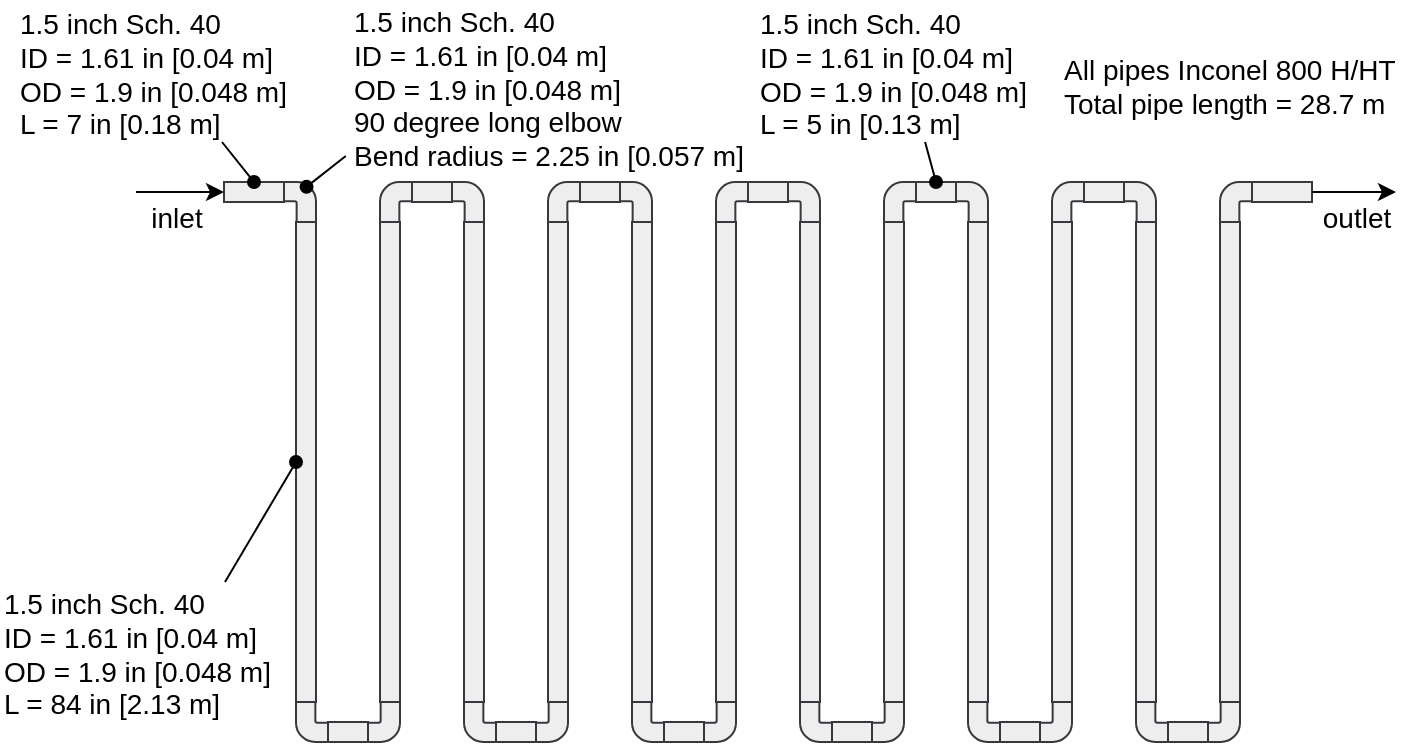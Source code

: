 <mxfile version="10.2.2" type="device"><diagram id="88f98110-5ab7-084f-0394-e2d953a77c3d" name="Page-1"><mxGraphModel dx="930" dy="676" grid="1" gridSize="10" guides="1" tooltips="1" connect="1" arrows="1" fold="1" page="1" pageScale="1" pageWidth="850" pageHeight="1100" background="#ffffff" math="0" shadow="0"><root><mxCell id="0"/><mxCell id="1" parent="0"/><mxCell id="22" value="" style="html=1;shadow=0;dashed=0;align=center;verticalAlign=middle;shape=mxgraph.arrows2.bendArrow;dy=4.84;dx=0;notch=0;arrowHead=9.68;rounded=1;comic=0;labelBackgroundColor=none;strokeWidth=1;fillColor=#eeeeee;fontSize=12;rotation=-90;strokeColor=#36393d;" parent="1" vertex="1"><mxGeometry x="218" y="382" width="20" height="16" as="geometry"/></mxCell><mxCell id="2" value="" style="rounded=0;whiteSpace=wrap;html=1;shadow=0;comic=0;labelBackgroundColor=none;strokeWidth=1;fillColor=#eeeeee;fontSize=12;align=center;strokeColor=#36393d;" parent="1" vertex="1"><mxGeometry x="220" y="140" width="10" height="240" as="geometry"/></mxCell><mxCell id="3" value="" style="rounded=0;whiteSpace=wrap;html=1;shadow=0;comic=0;labelBackgroundColor=none;strokeWidth=1;fillColor=#eeeeee;fontSize=12;align=center;strokeColor=#36393d;" parent="1" vertex="1"><mxGeometry x="262" y="140" width="10" height="240" as="geometry"/></mxCell><mxCell id="23" value="" style="rounded=0;whiteSpace=wrap;html=1;shadow=0;comic=0;labelBackgroundColor=none;strokeWidth=1;fillColor=#eeeeee;fontSize=12;align=center;strokeColor=#36393d;" parent="1" vertex="1"><mxGeometry x="236" y="390" width="20" height="10" as="geometry"/></mxCell><mxCell id="27" value="" style="html=1;shadow=0;dashed=0;align=center;verticalAlign=middle;shape=mxgraph.arrows2.bendArrow;dy=4.84;dx=0;notch=0;arrowHead=9.68;rounded=1;comic=0;labelBackgroundColor=none;strokeWidth=1;fillColor=#eeeeee;fontSize=12;rotation=-90;flipV=1;strokeColor=#36393d;" parent="1" vertex="1"><mxGeometry x="254" y="382" width="20" height="16" as="geometry"/></mxCell><mxCell id="28" value="" style="html=1;shadow=0;dashed=0;align=center;verticalAlign=middle;shape=mxgraph.arrows2.bendArrow;dy=4.84;dx=0;notch=0;arrowHead=9.68;rounded=1;comic=0;labelBackgroundColor=none;strokeWidth=1;fillColor=#eeeeee;fontSize=12;rotation=-90;flipH=1;flipV=1;strokeColor=#36393d;" parent="1" vertex="1"><mxGeometry x="212" y="122" width="20" height="16" as="geometry"/></mxCell><mxCell id="29" value="" style="rounded=0;whiteSpace=wrap;html=1;shadow=0;comic=0;labelBackgroundColor=none;strokeWidth=1;fillColor=#eeeeee;fontSize=12;align=center;strokeColor=#36393d;" parent="1" vertex="1"><mxGeometry x="278" y="120" width="20" height="10" as="geometry"/></mxCell><mxCell id="30" value="" style="html=1;shadow=0;dashed=0;align=center;verticalAlign=middle;shape=mxgraph.arrows2.bendArrow;dy=4.84;dx=0;notch=0;arrowHead=9.68;rounded=1;comic=0;labelBackgroundColor=none;strokeWidth=1;fillColor=#eeeeee;fontSize=12;rotation=-90;flipV=0;strokeColor=#36393d;flipH=1;" parent="1" vertex="1"><mxGeometry x="260" y="122" width="20" height="16" as="geometry"/></mxCell><mxCell id="31" value="" style="rounded=0;whiteSpace=wrap;html=1;shadow=0;comic=0;labelBackgroundColor=none;strokeWidth=1;fillColor=#eeeeee;fontSize=12;align=center;strokeColor=#36393d;" parent="1" vertex="1"><mxGeometry x="184" y="120" width="30" height="10" as="geometry"/></mxCell><mxCell id="34" value="" style="html=1;shadow=0;dashed=0;align=center;verticalAlign=middle;shape=mxgraph.arrows2.bendArrow;dy=4.84;dx=0;notch=0;arrowHead=9.68;rounded=1;comic=0;labelBackgroundColor=none;strokeWidth=1;fillColor=#eeeeee;fontSize=12;rotation=-90;flipH=1;flipV=1;strokeColor=#36393d;" parent="1" vertex="1"><mxGeometry x="296" y="122" width="20" height="16" as="geometry"/></mxCell><mxCell id="35" value="" style="rounded=0;whiteSpace=wrap;html=1;shadow=0;comic=0;labelBackgroundColor=none;strokeWidth=1;fillColor=#eeeeee;fontSize=12;align=center;strokeColor=#36393d;" parent="1" vertex="1"><mxGeometry x="304" y="140" width="10" height="240" as="geometry"/></mxCell><mxCell id="36" value="" style="html=1;shadow=0;dashed=0;align=center;verticalAlign=middle;shape=mxgraph.arrows2.bendArrow;dy=4.84;dx=0;notch=0;arrowHead=9.68;rounded=1;comic=0;labelBackgroundColor=none;strokeWidth=1;fillColor=#eeeeee;fontSize=12;rotation=-90;strokeColor=#36393d;" parent="1" vertex="1"><mxGeometry x="302" y="382" width="20" height="16" as="geometry"/></mxCell><mxCell id="37" value="" style="rounded=0;whiteSpace=wrap;html=1;shadow=0;comic=0;labelBackgroundColor=none;strokeWidth=1;fillColor=#eeeeee;fontSize=12;align=center;strokeColor=#36393d;" parent="1" vertex="1"><mxGeometry x="320" y="390" width="20" height="10" as="geometry"/></mxCell><mxCell id="38" value="" style="html=1;shadow=0;dashed=0;align=center;verticalAlign=middle;shape=mxgraph.arrows2.bendArrow;dy=4.84;dx=0;notch=0;arrowHead=9.68;rounded=1;comic=0;labelBackgroundColor=none;strokeWidth=1;fillColor=#eeeeee;fontSize=12;rotation=-90;flipV=1;strokeColor=#36393d;" parent="1" vertex="1"><mxGeometry x="338" y="382" width="20" height="16" as="geometry"/></mxCell><mxCell id="39" value="" style="rounded=0;whiteSpace=wrap;html=1;shadow=0;comic=0;labelBackgroundColor=none;strokeWidth=1;fillColor=#eeeeee;fontSize=12;align=center;strokeColor=#36393d;" parent="1" vertex="1"><mxGeometry x="346" y="140" width="10" height="240" as="geometry"/></mxCell><mxCell id="40" value="" style="rounded=0;whiteSpace=wrap;html=1;shadow=0;comic=0;labelBackgroundColor=none;strokeWidth=1;fillColor=#eeeeee;fontSize=12;align=center;strokeColor=#36393d;" parent="1" vertex="1"><mxGeometry x="362" y="120" width="20" height="10" as="geometry"/></mxCell><mxCell id="41" value="" style="html=1;shadow=0;dashed=0;align=center;verticalAlign=middle;shape=mxgraph.arrows2.bendArrow;dy=4.84;dx=0;notch=0;arrowHead=9.68;rounded=1;comic=0;labelBackgroundColor=none;strokeWidth=1;fillColor=#eeeeee;fontSize=12;rotation=-90;flipV=0;strokeColor=#36393d;flipH=1;" parent="1" vertex="1"><mxGeometry x="344" y="122" width="20" height="16" as="geometry"/></mxCell><mxCell id="42" value="" style="html=1;shadow=0;dashed=0;align=center;verticalAlign=middle;shape=mxgraph.arrows2.bendArrow;dy=4.84;dx=0;notch=0;arrowHead=9.68;rounded=1;comic=0;labelBackgroundColor=none;strokeWidth=1;fillColor=#eeeeee;fontSize=12;rotation=-90;flipH=1;flipV=1;strokeColor=#36393d;" parent="1" vertex="1"><mxGeometry x="380" y="122" width="20" height="16" as="geometry"/></mxCell><mxCell id="43" value="" style="rounded=0;whiteSpace=wrap;html=1;shadow=0;comic=0;labelBackgroundColor=none;strokeWidth=1;fillColor=#eeeeee;fontSize=12;align=center;strokeColor=#36393d;" parent="1" vertex="1"><mxGeometry x="388" y="140" width="10" height="240" as="geometry"/></mxCell><mxCell id="44" value="" style="html=1;shadow=0;dashed=0;align=center;verticalAlign=middle;shape=mxgraph.arrows2.bendArrow;dy=4.84;dx=0;notch=0;arrowHead=9.68;rounded=1;comic=0;labelBackgroundColor=none;strokeWidth=1;fillColor=#eeeeee;fontSize=12;rotation=-90;strokeColor=#36393d;" parent="1" vertex="1"><mxGeometry x="386" y="382" width="20" height="16" as="geometry"/></mxCell><mxCell id="45" value="" style="rounded=0;whiteSpace=wrap;html=1;shadow=0;comic=0;labelBackgroundColor=none;strokeWidth=1;fillColor=#eeeeee;fontSize=12;align=center;strokeColor=#36393d;" parent="1" vertex="1"><mxGeometry x="404" y="390" width="20" height="10" as="geometry"/></mxCell><mxCell id="46" value="" style="html=1;shadow=0;dashed=0;align=center;verticalAlign=middle;shape=mxgraph.arrows2.bendArrow;dy=4.84;dx=0;notch=0;arrowHead=9.68;rounded=1;comic=0;labelBackgroundColor=none;strokeWidth=1;fillColor=#eeeeee;fontSize=12;rotation=-90;flipV=1;strokeColor=#36393d;" parent="1" vertex="1"><mxGeometry x="422" y="382" width="20" height="16" as="geometry"/></mxCell><mxCell id="47" value="" style="rounded=0;whiteSpace=wrap;html=1;shadow=0;comic=0;labelBackgroundColor=none;strokeWidth=1;fillColor=#eeeeee;fontSize=12;align=center;strokeColor=#36393d;" parent="1" vertex="1"><mxGeometry x="430" y="140" width="10" height="240" as="geometry"/></mxCell><mxCell id="48" value="" style="rounded=0;whiteSpace=wrap;html=1;shadow=0;comic=0;labelBackgroundColor=none;strokeWidth=1;fillColor=#eeeeee;fontSize=12;align=center;strokeColor=#36393d;" parent="1" vertex="1"><mxGeometry x="446" y="120" width="20" height="10" as="geometry"/></mxCell><mxCell id="49" value="" style="html=1;shadow=0;dashed=0;align=center;verticalAlign=middle;shape=mxgraph.arrows2.bendArrow;dy=4.84;dx=0;notch=0;arrowHead=9.68;rounded=1;comic=0;labelBackgroundColor=none;strokeWidth=1;fillColor=#eeeeee;fontSize=12;rotation=-90;flipV=0;strokeColor=#36393d;flipH=1;" parent="1" vertex="1"><mxGeometry x="428" y="122" width="20" height="16" as="geometry"/></mxCell><mxCell id="50" value="" style="html=1;shadow=0;dashed=0;align=center;verticalAlign=middle;shape=mxgraph.arrows2.bendArrow;dy=4.84;dx=0;notch=0;arrowHead=9.68;rounded=1;comic=0;labelBackgroundColor=none;strokeWidth=1;fillColor=#eeeeee;fontSize=12;rotation=-90;flipH=1;flipV=1;strokeColor=#36393d;" parent="1" vertex="1"><mxGeometry x="464" y="122" width="20" height="16" as="geometry"/></mxCell><mxCell id="51" value="" style="rounded=0;whiteSpace=wrap;html=1;shadow=0;comic=0;labelBackgroundColor=none;strokeWidth=1;fillColor=#eeeeee;fontSize=12;align=center;strokeColor=#36393d;" parent="1" vertex="1"><mxGeometry x="472" y="140" width="10" height="240" as="geometry"/></mxCell><mxCell id="52" value="" style="html=1;shadow=0;dashed=0;align=center;verticalAlign=middle;shape=mxgraph.arrows2.bendArrow;dy=4.84;dx=0;notch=0;arrowHead=9.68;rounded=1;comic=0;labelBackgroundColor=none;strokeWidth=1;fillColor=#eeeeee;fontSize=12;rotation=-90;strokeColor=#36393d;" parent="1" vertex="1"><mxGeometry x="470" y="382" width="20" height="16" as="geometry"/></mxCell><mxCell id="53" value="" style="rounded=0;whiteSpace=wrap;html=1;shadow=0;comic=0;labelBackgroundColor=none;strokeWidth=1;fillColor=#eeeeee;fontSize=12;align=center;strokeColor=#36393d;" parent="1" vertex="1"><mxGeometry x="488" y="390" width="20" height="10" as="geometry"/></mxCell><mxCell id="54" value="" style="html=1;shadow=0;dashed=0;align=center;verticalAlign=middle;shape=mxgraph.arrows2.bendArrow;dy=4.84;dx=0;notch=0;arrowHead=9.68;rounded=1;comic=0;labelBackgroundColor=none;strokeWidth=1;fillColor=#eeeeee;fontSize=12;rotation=-90;flipV=1;strokeColor=#36393d;" parent="1" vertex="1"><mxGeometry x="506" y="382" width="20" height="16" as="geometry"/></mxCell><mxCell id="55" value="" style="rounded=0;whiteSpace=wrap;html=1;shadow=0;comic=0;labelBackgroundColor=none;strokeWidth=1;fillColor=#eeeeee;fontSize=12;align=center;strokeColor=#36393d;" parent="1" vertex="1"><mxGeometry x="514" y="140" width="10" height="240" as="geometry"/></mxCell><mxCell id="56" value="" style="rounded=0;whiteSpace=wrap;html=1;shadow=0;comic=0;labelBackgroundColor=none;strokeWidth=1;fillColor=#eeeeee;fontSize=12;align=center;strokeColor=#36393d;" parent="1" vertex="1"><mxGeometry x="530" y="120" width="20" height="10" as="geometry"/></mxCell><mxCell id="57" value="" style="html=1;shadow=0;dashed=0;align=center;verticalAlign=middle;shape=mxgraph.arrows2.bendArrow;dy=4.84;dx=0;notch=0;arrowHead=9.68;rounded=1;comic=0;labelBackgroundColor=none;strokeWidth=1;fillColor=#eeeeee;fontSize=12;rotation=-90;flipV=0;strokeColor=#36393d;flipH=1;" parent="1" vertex="1"><mxGeometry x="512" y="122" width="20" height="16" as="geometry"/></mxCell><mxCell id="58" value="" style="html=1;shadow=0;dashed=0;align=center;verticalAlign=middle;shape=mxgraph.arrows2.bendArrow;dy=4.84;dx=0;notch=0;arrowHead=9.68;rounded=1;comic=0;labelBackgroundColor=none;strokeWidth=1;fillColor=#eeeeee;fontSize=12;rotation=-90;flipH=1;flipV=1;strokeColor=#36393d;" parent="1" vertex="1"><mxGeometry x="548" y="122" width="20" height="16" as="geometry"/></mxCell><mxCell id="59" value="" style="rounded=0;whiteSpace=wrap;html=1;shadow=0;comic=0;labelBackgroundColor=none;strokeWidth=1;fillColor=#eeeeee;fontSize=12;align=center;strokeColor=#36393d;" parent="1" vertex="1"><mxGeometry x="556" y="140" width="10" height="240" as="geometry"/></mxCell><mxCell id="60" value="" style="html=1;shadow=0;dashed=0;align=center;verticalAlign=middle;shape=mxgraph.arrows2.bendArrow;dy=4.84;dx=0;notch=0;arrowHead=9.68;rounded=1;comic=0;labelBackgroundColor=none;strokeWidth=1;fillColor=#eeeeee;fontSize=12;rotation=-90;strokeColor=#36393d;" parent="1" vertex="1"><mxGeometry x="554" y="382" width="20" height="16" as="geometry"/></mxCell><mxCell id="61" value="" style="rounded=0;whiteSpace=wrap;html=1;shadow=0;comic=0;labelBackgroundColor=none;strokeWidth=1;fillColor=#eeeeee;fontSize=12;align=center;strokeColor=#36393d;" parent="1" vertex="1"><mxGeometry x="572" y="390" width="20" height="10" as="geometry"/></mxCell><mxCell id="62" value="" style="html=1;shadow=0;dashed=0;align=center;verticalAlign=middle;shape=mxgraph.arrows2.bendArrow;dy=4.84;dx=0;notch=0;arrowHead=9.68;rounded=1;comic=0;labelBackgroundColor=none;strokeWidth=1;fillColor=#eeeeee;fontSize=12;rotation=-90;flipV=1;strokeColor=#36393d;" parent="1" vertex="1"><mxGeometry x="590" y="382" width="20" height="16" as="geometry"/></mxCell><mxCell id="63" value="" style="rounded=0;whiteSpace=wrap;html=1;shadow=0;comic=0;labelBackgroundColor=none;strokeWidth=1;fillColor=#eeeeee;fontSize=12;align=center;strokeColor=#36393d;" parent="1" vertex="1"><mxGeometry x="598" y="140" width="10" height="240" as="geometry"/></mxCell><mxCell id="64" value="" style="rounded=0;whiteSpace=wrap;html=1;shadow=0;comic=0;labelBackgroundColor=none;strokeWidth=1;fillColor=#eeeeee;fontSize=12;align=center;strokeColor=#36393d;" parent="1" vertex="1"><mxGeometry x="614" y="120" width="20" height="10" as="geometry"/></mxCell><mxCell id="65" value="" style="html=1;shadow=0;dashed=0;align=center;verticalAlign=middle;shape=mxgraph.arrows2.bendArrow;dy=4.84;dx=0;notch=0;arrowHead=9.68;rounded=1;comic=0;labelBackgroundColor=none;strokeWidth=1;fillColor=#eeeeee;fontSize=12;rotation=-90;flipV=0;strokeColor=#36393d;flipH=1;" parent="1" vertex="1"><mxGeometry x="596" y="122" width="20" height="16" as="geometry"/></mxCell><mxCell id="66" value="" style="html=1;shadow=0;dashed=0;align=center;verticalAlign=middle;shape=mxgraph.arrows2.bendArrow;dy=4.84;dx=0;notch=0;arrowHead=9.68;rounded=1;comic=0;labelBackgroundColor=none;strokeWidth=1;fillColor=#eeeeee;fontSize=12;rotation=-90;flipH=1;flipV=1;strokeColor=#36393d;" parent="1" vertex="1"><mxGeometry x="632" y="122" width="20" height="16" as="geometry"/></mxCell><mxCell id="67" value="" style="rounded=0;whiteSpace=wrap;html=1;shadow=0;comic=0;labelBackgroundColor=none;strokeWidth=1;fillColor=#eeeeee;fontSize=12;align=center;strokeColor=#36393d;" parent="1" vertex="1"><mxGeometry x="640" y="140" width="10" height="240" as="geometry"/></mxCell><mxCell id="68" value="" style="html=1;shadow=0;dashed=0;align=center;verticalAlign=middle;shape=mxgraph.arrows2.bendArrow;dy=4.84;dx=0;notch=0;arrowHead=9.68;rounded=1;comic=0;labelBackgroundColor=none;strokeWidth=1;fillColor=#eeeeee;fontSize=12;rotation=-90;strokeColor=#36393d;" parent="1" vertex="1"><mxGeometry x="638" y="382" width="20" height="16" as="geometry"/></mxCell><mxCell id="69" value="" style="rounded=0;whiteSpace=wrap;html=1;shadow=0;comic=0;labelBackgroundColor=none;strokeWidth=1;fillColor=#eeeeee;fontSize=12;align=center;strokeColor=#36393d;" parent="1" vertex="1"><mxGeometry x="656" y="390" width="20" height="10" as="geometry"/></mxCell><mxCell id="70" value="" style="html=1;shadow=0;dashed=0;align=center;verticalAlign=middle;shape=mxgraph.arrows2.bendArrow;dy=4.84;dx=0;notch=0;arrowHead=9.68;rounded=1;comic=0;labelBackgroundColor=none;strokeWidth=1;fillColor=#eeeeee;fontSize=12;rotation=-90;flipV=1;strokeColor=#36393d;" parent="1" vertex="1"><mxGeometry x="674" y="382" width="20" height="16" as="geometry"/></mxCell><mxCell id="71" value="" style="rounded=0;whiteSpace=wrap;html=1;shadow=0;comic=0;labelBackgroundColor=none;strokeWidth=1;fillColor=#eeeeee;fontSize=12;align=center;strokeColor=#36393d;" parent="1" vertex="1"><mxGeometry x="682" y="140" width="10" height="240" as="geometry"/></mxCell><mxCell id="72" value="" style="html=1;shadow=0;dashed=0;align=center;verticalAlign=middle;shape=mxgraph.arrows2.bendArrow;dy=4.84;dx=0;notch=0;arrowHead=9.68;rounded=1;comic=0;labelBackgroundColor=none;strokeWidth=1;fillColor=#eeeeee;fontSize=12;rotation=-90;flipV=0;strokeColor=#36393d;flipH=1;" parent="1" vertex="1"><mxGeometry x="680" y="122" width="20" height="16" as="geometry"/></mxCell><mxCell id="73" value="" style="rounded=0;whiteSpace=wrap;html=1;shadow=0;comic=0;labelBackgroundColor=none;strokeWidth=1;fillColor=#eeeeee;fontSize=12;align=center;strokeColor=#36393d;" parent="1" vertex="1"><mxGeometry x="698" y="120" width="30" height="10" as="geometry"/></mxCell><mxCell id="76" value="" style="endArrow=none;html=1;strokeWidth=1;fontSize=12;endFill=0;exitX=0;exitY=0.5;startArrow=classic;startFill=1;" parent="1" source="31" edge="1"><mxGeometry width="50" height="50" relative="1" as="geometry"><mxPoint x="180" y="130" as="sourcePoint"/><mxPoint x="140" y="125" as="targetPoint"/></mxGeometry></mxCell><mxCell id="78" value="inlet" style="text;html=1;resizable=0;points=[];align=center;verticalAlign=middle;labelBackgroundColor=#ffffff;fontSize=14;" parent="76" vertex="1" connectable="0"><mxGeometry x="0.368" y="1" relative="1" as="geometry"><mxPoint x="6" y="12" as="offset"/></mxGeometry></mxCell><mxCell id="77" value="" style="endArrow=none;html=1;strokeWidth=1;fontSize=12;endFill=0;startArrow=classic;startFill=1;entryX=1;entryY=0.5;" parent="1" target="73" edge="1"><mxGeometry width="50" height="50" relative="1" as="geometry"><mxPoint x="770" y="125" as="sourcePoint"/><mxPoint x="740" y="130" as="targetPoint"/></mxGeometry></mxCell><mxCell id="92" value="outlet" style="text;html=1;resizable=0;points=[];align=center;verticalAlign=middle;labelBackgroundColor=#ffffff;fontSize=14;" parent="77" vertex="1" connectable="0"><mxGeometry x="-0.195" relative="1" as="geometry"><mxPoint x="-3" y="13" as="offset"/></mxGeometry></mxCell><mxCell id="81" value="" style="endArrow=oval;html=1;strokeWidth=1;fontSize=14;entryX=0.121;entryY=0.295;entryPerimeter=0;endFill=1;exitX=-0.01;exitY=0.867;exitDx=0;exitDy=0;exitPerimeter=0;" parent="1" target="28" edge="1" source="88"><mxGeometry width="50" height="50" relative="1" as="geometry"><mxPoint x="250" y="90" as="sourcePoint"/><mxPoint x="240" y="100" as="targetPoint"/></mxGeometry></mxCell><mxCell id="83" value="" style="endArrow=oval;html=1;strokeWidth=1;fontSize=14;entryX=0;entryY=0.5;endFill=1;exitX=0.75;exitY=0;exitPerimeter=0;" parent="1" source="89" target="2" edge="1"><mxGeometry width="50" height="50" relative="1" as="geometry"><mxPoint x="190" y="350" as="sourcePoint"/><mxPoint x="170" y="420" as="targetPoint"/></mxGeometry></mxCell><mxCell id="85" value="&lt;span&gt;1.5 inch Sch. 40&lt;/span&gt;&lt;br&gt;&lt;span&gt;ID = 1.61 in [0.04 m]&lt;/span&gt;&lt;br&gt;&lt;span&gt;OD = 1.9 in [0.048 m]&lt;/span&gt;&lt;br&gt;&lt;span&gt;L = 7 in [0.18 m]&lt;/span&gt;" style="text;html=1;resizable=0;points=[];autosize=1;align=left;verticalAlign=top;spacingTop=-4;fontSize=14;" parent="1" vertex="1"><mxGeometry x="80" y="30" width="150" height="70" as="geometry"/></mxCell><mxCell id="86" value="" style="endArrow=oval;html=1;strokeWidth=1;fontSize=14;endFill=1;entryX=0.5;entryY=0;" parent="1" source="85" target="31" edge="1"><mxGeometry width="50" height="50" relative="1" as="geometry"><mxPoint x="127" y="250" as="sourcePoint"/><mxPoint x="177" y="200" as="targetPoint"/></mxGeometry></mxCell><mxCell id="88" value="&lt;span&gt;1.5 inch Sch. 40&lt;/span&gt;&lt;br&gt;&lt;span&gt;ID = 1.61 in [0.04 m]&lt;/span&gt;&lt;br&gt;&lt;span&gt;OD = 1.9 in [0.048 m]&lt;/span&gt;&lt;br&gt;&lt;span&gt;90 degree long elbow&lt;/span&gt;&lt;br&gt;&lt;span&gt;Bend radius = 2.25 in [0.057 m]&lt;/span&gt;" style="text;html=1;resizable=0;points=[];autosize=1;align=left;verticalAlign=top;spacingTop=-4;fontSize=14;" parent="1" vertex="1"><mxGeometry x="247" y="29" width="210" height="90" as="geometry"/></mxCell><mxCell id="89" value="&lt;span&gt;1.5 inch Sch. 40&lt;/span&gt;&lt;br&gt;&lt;span&gt;ID = 1.61 in [0.04 m]&lt;/span&gt;&lt;br&gt;&lt;span&gt;OD = 1.9 in [0.048 m]&lt;/span&gt;&lt;br&gt;&lt;span&gt;L = 84 in [2.13 m]&lt;/span&gt;" style="text;html=1;resizable=0;points=[];autosize=1;align=left;verticalAlign=top;spacingTop=-4;fontSize=14;" parent="1" vertex="1"><mxGeometry x="72" y="320" width="150" height="70" as="geometry"/></mxCell><mxCell id="90" value="" style="endArrow=oval;html=1;strokeWidth=1;fontSize=14;endFill=1;entryX=0.5;entryY=0;" parent="1" source="91" target="56" edge="1"><mxGeometry width="50" height="50" relative="1" as="geometry"><mxPoint x="520" y="80" as="sourcePoint"/><mxPoint x="625" y="90" as="targetPoint"/></mxGeometry></mxCell><mxCell id="91" value="1.5 inch Sch. 40&lt;br&gt;ID = 1.61 in [0.04 m]&lt;br&gt;OD = 1.9 in [0.048 m]&lt;br&gt;L = 5 in [0.13 m]&lt;br&gt;" style="text;html=1;resizable=0;points=[];autosize=1;align=left;verticalAlign=top;spacingTop=-4;fontSize=14;" parent="1" vertex="1"><mxGeometry x="450" y="30" width="150" height="70" as="geometry"/></mxCell><mxCell id="93" value="All pipes Inconel 800 H/HT&lt;br&gt;Total pipe length = 28.7 m&lt;br&gt;" style="text;html=1;resizable=0;points=[];autosize=1;align=left;verticalAlign=top;spacingTop=-4;fontSize=14;" parent="1" vertex="1"><mxGeometry x="602" y="53" width="180" height="40" as="geometry"/></mxCell></root></mxGraphModel></diagram></mxfile>